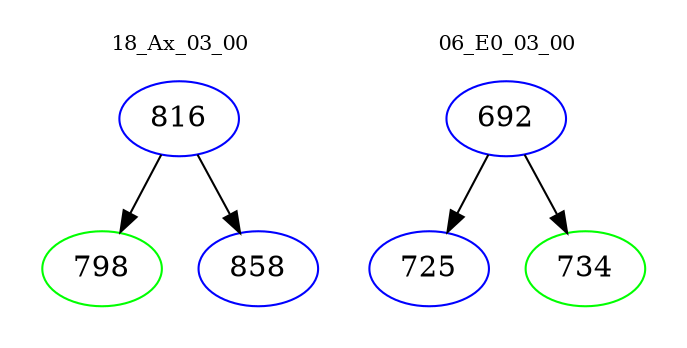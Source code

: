digraph{
subgraph cluster_0 {
color = white
label = "18_Ax_03_00";
fontsize=10;
T0_816 [label="816", color="blue"]
T0_816 -> T0_798 [color="black"]
T0_798 [label="798", color="green"]
T0_816 -> T0_858 [color="black"]
T0_858 [label="858", color="blue"]
}
subgraph cluster_1 {
color = white
label = "06_E0_03_00";
fontsize=10;
T1_692 [label="692", color="blue"]
T1_692 -> T1_725 [color="black"]
T1_725 [label="725", color="blue"]
T1_692 -> T1_734 [color="black"]
T1_734 [label="734", color="green"]
}
}
